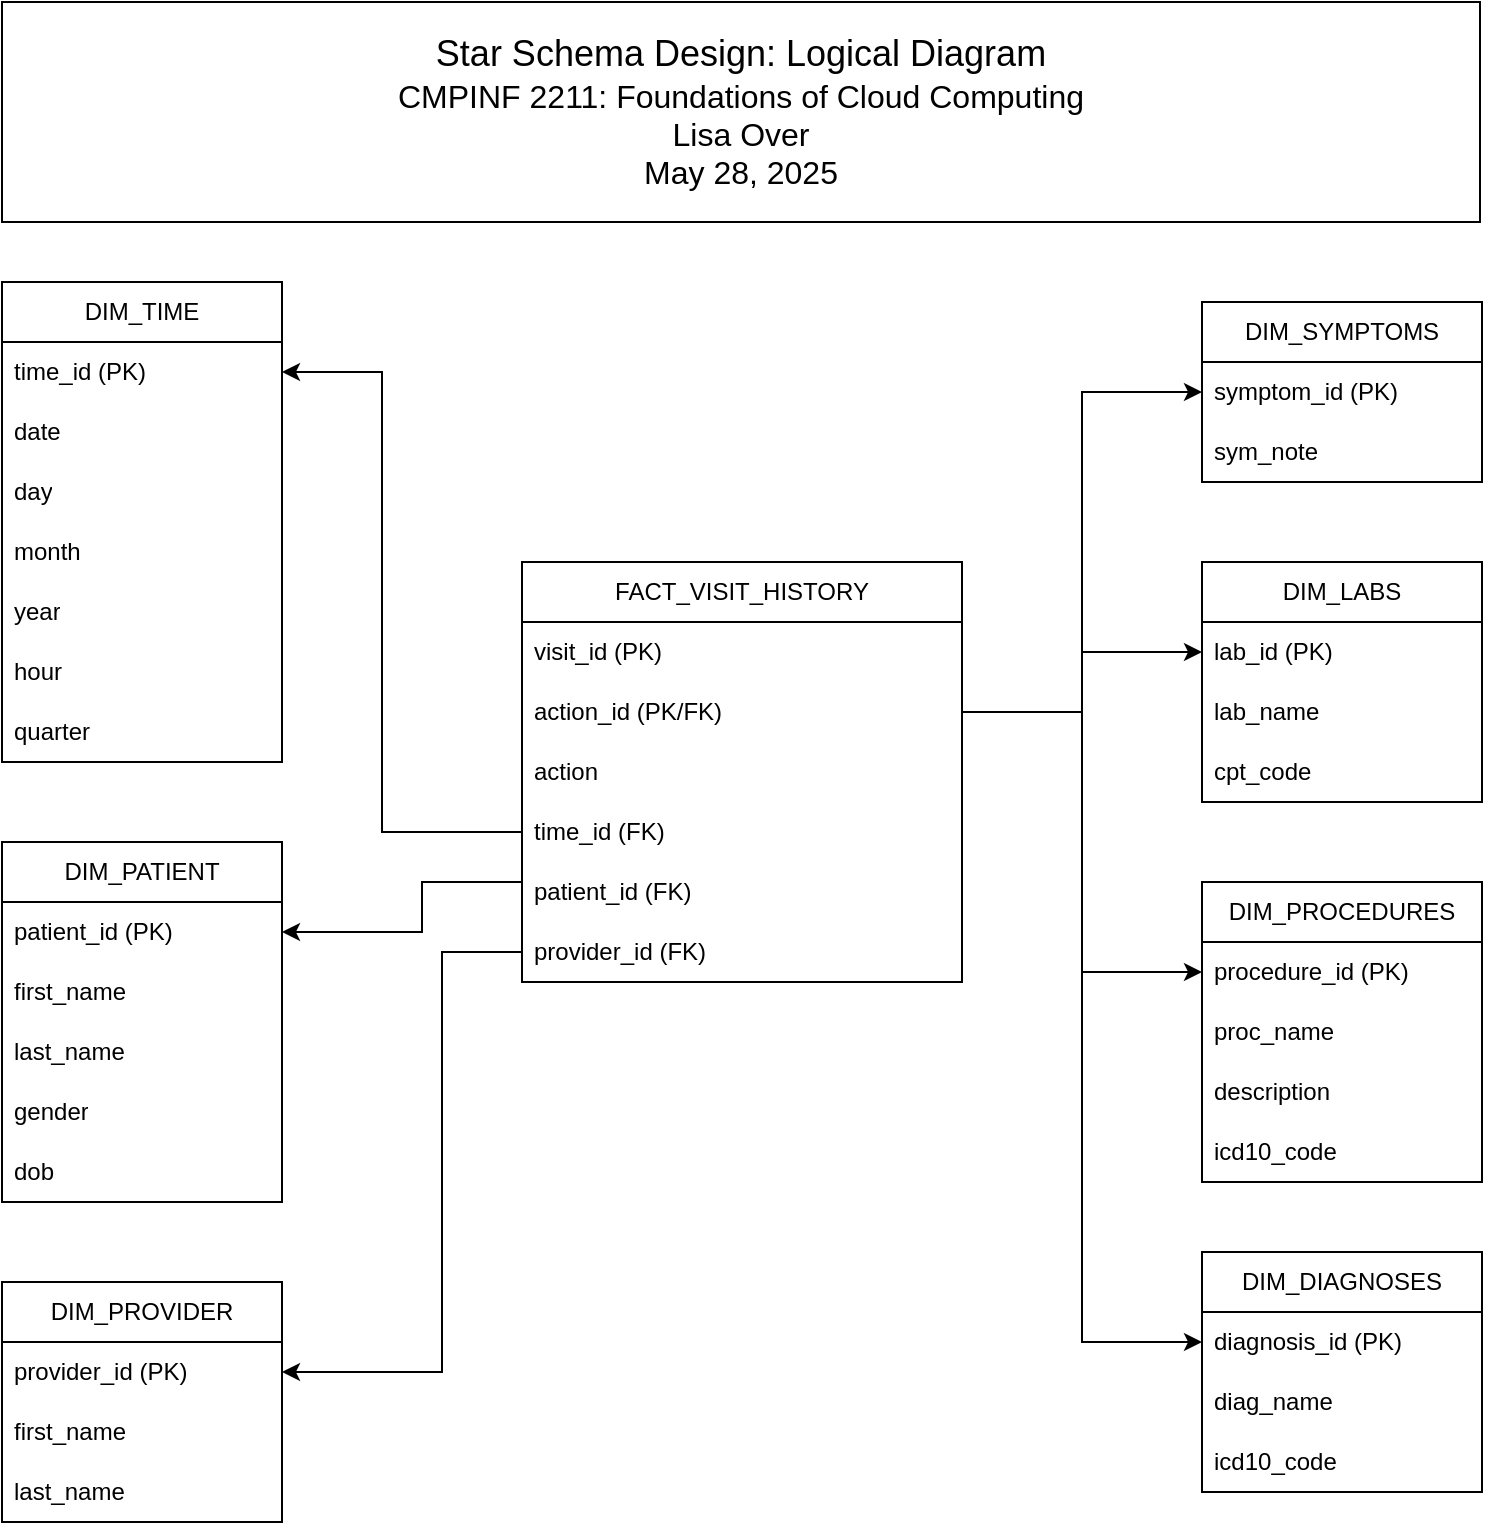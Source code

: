<mxfile version="27.0.9">
  <diagram name="Page-1" id="A3zh73i4j1TpFUD3K1uN">
    <mxGraphModel dx="942" dy="1663" grid="1" gridSize="10" guides="1" tooltips="1" connect="1" arrows="1" fold="1" page="1" pageScale="1" pageWidth="850" pageHeight="1100" math="0" shadow="0">
      <root>
        <mxCell id="0" />
        <mxCell id="1" parent="0" />
        <mxCell id="DLNXsr5lxC3770AfFGbQ-2" value="FACT_VISIT_HISTORY" style="swimlane;fontStyle=0;childLayout=stackLayout;horizontal=1;startSize=30;horizontalStack=0;resizeParent=1;resizeParentMax=0;resizeLast=0;collapsible=1;marginBottom=0;whiteSpace=wrap;html=1;" parent="1" vertex="1">
          <mxGeometry x="311" y="-790" width="220" height="210" as="geometry">
            <mxRectangle x="210" y="70" width="170" height="30" as="alternateBounds" />
          </mxGeometry>
        </mxCell>
        <mxCell id="DLNXsr5lxC3770AfFGbQ-3" value="visit_id (PK)" style="text;strokeColor=none;fillColor=none;align=left;verticalAlign=middle;spacingLeft=4;spacingRight=4;overflow=hidden;points=[[0,0.5],[1,0.5]];portConstraint=eastwest;rotatable=0;whiteSpace=wrap;html=1;" parent="DLNXsr5lxC3770AfFGbQ-2" vertex="1">
          <mxGeometry y="30" width="220" height="30" as="geometry" />
        </mxCell>
        <mxCell id="DLNXsr5lxC3770AfFGbQ-8" value="action_id (PK/FK)" style="text;strokeColor=none;fillColor=none;align=left;verticalAlign=middle;spacingLeft=4;spacingRight=4;overflow=hidden;points=[[0,0.5],[1,0.5]];portConstraint=eastwest;rotatable=0;whiteSpace=wrap;html=1;" parent="DLNXsr5lxC3770AfFGbQ-2" vertex="1">
          <mxGeometry y="60" width="220" height="30" as="geometry" />
        </mxCell>
        <mxCell id="DLNXsr5lxC3770AfFGbQ-7" value="action" style="text;strokeColor=none;fillColor=none;align=left;verticalAlign=middle;spacingLeft=4;spacingRight=4;overflow=hidden;points=[[0,0.5],[1,0.5]];portConstraint=eastwest;rotatable=0;whiteSpace=wrap;html=1;" parent="DLNXsr5lxC3770AfFGbQ-2" vertex="1">
          <mxGeometry y="90" width="220" height="30" as="geometry" />
        </mxCell>
        <mxCell id="DLNXsr5lxC3770AfFGbQ-10" value="time_id (FK)" style="text;strokeColor=none;fillColor=none;align=left;verticalAlign=middle;spacingLeft=4;spacingRight=4;overflow=hidden;points=[[0,0.5],[1,0.5]];portConstraint=eastwest;rotatable=0;whiteSpace=wrap;html=1;" parent="DLNXsr5lxC3770AfFGbQ-2" vertex="1">
          <mxGeometry y="120" width="220" height="30" as="geometry" />
        </mxCell>
        <mxCell id="DLNXsr5lxC3770AfFGbQ-4" value="patient_id (FK)" style="text;strokeColor=none;fillColor=none;align=left;verticalAlign=middle;spacingLeft=4;spacingRight=4;overflow=hidden;points=[[0,0.5],[1,0.5]];portConstraint=eastwest;rotatable=0;whiteSpace=wrap;html=1;" parent="DLNXsr5lxC3770AfFGbQ-2" vertex="1">
          <mxGeometry y="150" width="220" height="30" as="geometry" />
        </mxCell>
        <mxCell id="DLNXsr5lxC3770AfFGbQ-5" value="provider_id&amp;nbsp;(FK)" style="text;strokeColor=none;fillColor=none;align=left;verticalAlign=middle;spacingLeft=4;spacingRight=4;overflow=hidden;points=[[0,0.5],[1,0.5]];portConstraint=eastwest;rotatable=0;whiteSpace=wrap;html=1;" parent="DLNXsr5lxC3770AfFGbQ-2" vertex="1">
          <mxGeometry y="180" width="220" height="30" as="geometry" />
        </mxCell>
        <mxCell id="DLNXsr5lxC3770AfFGbQ-14" value="DIM_TIME" style="swimlane;fontStyle=0;childLayout=stackLayout;horizontal=1;startSize=30;horizontalStack=0;resizeParent=1;resizeParentMax=0;resizeLast=0;collapsible=1;marginBottom=0;whiteSpace=wrap;html=1;" parent="1" vertex="1">
          <mxGeometry x="51" y="-930" width="140" height="240" as="geometry" />
        </mxCell>
        <mxCell id="DLNXsr5lxC3770AfFGbQ-15" value="time_id (PK)" style="text;strokeColor=none;fillColor=none;align=left;verticalAlign=middle;spacingLeft=4;spacingRight=4;overflow=hidden;points=[[0,0.5],[1,0.5]];portConstraint=eastwest;rotatable=0;whiteSpace=wrap;html=1;" parent="DLNXsr5lxC3770AfFGbQ-14" vertex="1">
          <mxGeometry y="30" width="140" height="30" as="geometry" />
        </mxCell>
        <mxCell id="DLNXsr5lxC3770AfFGbQ-16" value="date" style="text;strokeColor=none;fillColor=none;align=left;verticalAlign=middle;spacingLeft=4;spacingRight=4;overflow=hidden;points=[[0,0.5],[1,0.5]];portConstraint=eastwest;rotatable=0;whiteSpace=wrap;html=1;" parent="DLNXsr5lxC3770AfFGbQ-14" vertex="1">
          <mxGeometry y="60" width="140" height="30" as="geometry" />
        </mxCell>
        <mxCell id="DLNXsr5lxC3770AfFGbQ-17" value="day" style="text;strokeColor=none;fillColor=none;align=left;verticalAlign=middle;spacingLeft=4;spacingRight=4;overflow=hidden;points=[[0,0.5],[1,0.5]];portConstraint=eastwest;rotatable=0;whiteSpace=wrap;html=1;" parent="DLNXsr5lxC3770AfFGbQ-14" vertex="1">
          <mxGeometry y="90" width="140" height="30" as="geometry" />
        </mxCell>
        <mxCell id="DLNXsr5lxC3770AfFGbQ-18" value="month" style="text;strokeColor=none;fillColor=none;align=left;verticalAlign=middle;spacingLeft=4;spacingRight=4;overflow=hidden;points=[[0,0.5],[1,0.5]];portConstraint=eastwest;rotatable=0;whiteSpace=wrap;html=1;" parent="DLNXsr5lxC3770AfFGbQ-14" vertex="1">
          <mxGeometry y="120" width="140" height="30" as="geometry" />
        </mxCell>
        <mxCell id="DLNXsr5lxC3770AfFGbQ-19" value="year" style="text;strokeColor=none;fillColor=none;align=left;verticalAlign=middle;spacingLeft=4;spacingRight=4;overflow=hidden;points=[[0,0.5],[1,0.5]];portConstraint=eastwest;rotatable=0;whiteSpace=wrap;html=1;" parent="DLNXsr5lxC3770AfFGbQ-14" vertex="1">
          <mxGeometry y="150" width="140" height="30" as="geometry" />
        </mxCell>
        <mxCell id="DLNXsr5lxC3770AfFGbQ-20" value="hour" style="text;strokeColor=none;fillColor=none;align=left;verticalAlign=middle;spacingLeft=4;spacingRight=4;overflow=hidden;points=[[0,0.5],[1,0.5]];portConstraint=eastwest;rotatable=0;whiteSpace=wrap;html=1;" parent="DLNXsr5lxC3770AfFGbQ-14" vertex="1">
          <mxGeometry y="180" width="140" height="30" as="geometry" />
        </mxCell>
        <mxCell id="DLNXsr5lxC3770AfFGbQ-21" value="quarter" style="text;strokeColor=none;fillColor=none;align=left;verticalAlign=middle;spacingLeft=4;spacingRight=4;overflow=hidden;points=[[0,0.5],[1,0.5]];portConstraint=eastwest;rotatable=0;whiteSpace=wrap;html=1;" parent="DLNXsr5lxC3770AfFGbQ-14" vertex="1">
          <mxGeometry y="210" width="140" height="30" as="geometry" />
        </mxCell>
        <mxCell id="L_Xo5fy1KZ5IT5YEGmSx-4" value="DIM_PATIENT" style="swimlane;fontStyle=0;childLayout=stackLayout;horizontal=1;startSize=30;horizontalStack=0;resizeParent=1;resizeParentMax=0;resizeLast=0;collapsible=1;marginBottom=0;whiteSpace=wrap;html=1;" vertex="1" parent="1">
          <mxGeometry x="51" y="-650" width="140" height="180" as="geometry" />
        </mxCell>
        <mxCell id="L_Xo5fy1KZ5IT5YEGmSx-5" value="patient_id (PK)" style="text;strokeColor=none;fillColor=none;align=left;verticalAlign=middle;spacingLeft=4;spacingRight=4;overflow=hidden;points=[[0,0.5],[1,0.5]];portConstraint=eastwest;rotatable=0;whiteSpace=wrap;html=1;" vertex="1" parent="L_Xo5fy1KZ5IT5YEGmSx-4">
          <mxGeometry y="30" width="140" height="30" as="geometry" />
        </mxCell>
        <mxCell id="L_Xo5fy1KZ5IT5YEGmSx-6" value="first_name" style="text;strokeColor=none;fillColor=none;align=left;verticalAlign=middle;spacingLeft=4;spacingRight=4;overflow=hidden;points=[[0,0.5],[1,0.5]];portConstraint=eastwest;rotatable=0;whiteSpace=wrap;html=1;" vertex="1" parent="L_Xo5fy1KZ5IT5YEGmSx-4">
          <mxGeometry y="60" width="140" height="30" as="geometry" />
        </mxCell>
        <mxCell id="L_Xo5fy1KZ5IT5YEGmSx-7" value="last_name" style="text;strokeColor=none;fillColor=none;align=left;verticalAlign=middle;spacingLeft=4;spacingRight=4;overflow=hidden;points=[[0,0.5],[1,0.5]];portConstraint=eastwest;rotatable=0;whiteSpace=wrap;html=1;" vertex="1" parent="L_Xo5fy1KZ5IT5YEGmSx-4">
          <mxGeometry y="90" width="140" height="30" as="geometry" />
        </mxCell>
        <mxCell id="L_Xo5fy1KZ5IT5YEGmSx-8" value="gender" style="text;strokeColor=none;fillColor=none;align=left;verticalAlign=middle;spacingLeft=4;spacingRight=4;overflow=hidden;points=[[0,0.5],[1,0.5]];portConstraint=eastwest;rotatable=0;whiteSpace=wrap;html=1;" vertex="1" parent="L_Xo5fy1KZ5IT5YEGmSx-4">
          <mxGeometry y="120" width="140" height="30" as="geometry" />
        </mxCell>
        <mxCell id="L_Xo5fy1KZ5IT5YEGmSx-9" value="dob" style="text;strokeColor=none;fillColor=none;align=left;verticalAlign=middle;spacingLeft=4;spacingRight=4;overflow=hidden;points=[[0,0.5],[1,0.5]];portConstraint=eastwest;rotatable=0;whiteSpace=wrap;html=1;" vertex="1" parent="L_Xo5fy1KZ5IT5YEGmSx-4">
          <mxGeometry y="150" width="140" height="30" as="geometry" />
        </mxCell>
        <mxCell id="L_Xo5fy1KZ5IT5YEGmSx-10" value="DIM_PROVIDER" style="swimlane;fontStyle=0;childLayout=stackLayout;horizontal=1;startSize=30;horizontalStack=0;resizeParent=1;resizeParentMax=0;resizeLast=0;collapsible=1;marginBottom=0;whiteSpace=wrap;html=1;" vertex="1" parent="1">
          <mxGeometry x="51" y="-430" width="140" height="120" as="geometry" />
        </mxCell>
        <mxCell id="L_Xo5fy1KZ5IT5YEGmSx-11" value="provider_id (PK)" style="text;strokeColor=none;fillColor=none;align=left;verticalAlign=middle;spacingLeft=4;spacingRight=4;overflow=hidden;points=[[0,0.5],[1,0.5]];portConstraint=eastwest;rotatable=0;whiteSpace=wrap;html=1;" vertex="1" parent="L_Xo5fy1KZ5IT5YEGmSx-10">
          <mxGeometry y="30" width="140" height="30" as="geometry" />
        </mxCell>
        <mxCell id="L_Xo5fy1KZ5IT5YEGmSx-12" value="first_name" style="text;strokeColor=none;fillColor=none;align=left;verticalAlign=middle;spacingLeft=4;spacingRight=4;overflow=hidden;points=[[0,0.5],[1,0.5]];portConstraint=eastwest;rotatable=0;whiteSpace=wrap;html=1;" vertex="1" parent="L_Xo5fy1KZ5IT5YEGmSx-10">
          <mxGeometry y="60" width="140" height="30" as="geometry" />
        </mxCell>
        <mxCell id="L_Xo5fy1KZ5IT5YEGmSx-13" value="last_name" style="text;strokeColor=none;fillColor=none;align=left;verticalAlign=middle;spacingLeft=4;spacingRight=4;overflow=hidden;points=[[0,0.5],[1,0.5]];portConstraint=eastwest;rotatable=0;whiteSpace=wrap;html=1;" vertex="1" parent="L_Xo5fy1KZ5IT5YEGmSx-10">
          <mxGeometry y="90" width="140" height="30" as="geometry" />
        </mxCell>
        <mxCell id="L_Xo5fy1KZ5IT5YEGmSx-18" value="DIM_PROCEDURES" style="swimlane;fontStyle=0;childLayout=stackLayout;horizontal=1;startSize=30;horizontalStack=0;resizeParent=1;resizeParentMax=0;resizeLast=0;collapsible=1;marginBottom=0;whiteSpace=wrap;html=1;" vertex="1" parent="1">
          <mxGeometry x="651" y="-630" width="140" height="150" as="geometry" />
        </mxCell>
        <mxCell id="L_Xo5fy1KZ5IT5YEGmSx-19" value="procedure_id (PK)" style="text;strokeColor=none;fillColor=none;align=left;verticalAlign=middle;spacingLeft=4;spacingRight=4;overflow=hidden;points=[[0,0.5],[1,0.5]];portConstraint=eastwest;rotatable=0;whiteSpace=wrap;html=1;" vertex="1" parent="L_Xo5fy1KZ5IT5YEGmSx-18">
          <mxGeometry y="30" width="140" height="30" as="geometry" />
        </mxCell>
        <mxCell id="L_Xo5fy1KZ5IT5YEGmSx-20" value="proc_name" style="text;strokeColor=none;fillColor=none;align=left;verticalAlign=middle;spacingLeft=4;spacingRight=4;overflow=hidden;points=[[0,0.5],[1,0.5]];portConstraint=eastwest;rotatable=0;whiteSpace=wrap;html=1;" vertex="1" parent="L_Xo5fy1KZ5IT5YEGmSx-18">
          <mxGeometry y="60" width="140" height="30" as="geometry" />
        </mxCell>
        <mxCell id="L_Xo5fy1KZ5IT5YEGmSx-21" value="description" style="text;strokeColor=none;fillColor=none;align=left;verticalAlign=middle;spacingLeft=4;spacingRight=4;overflow=hidden;points=[[0,0.5],[1,0.5]];portConstraint=eastwest;rotatable=0;whiteSpace=wrap;html=1;" vertex="1" parent="L_Xo5fy1KZ5IT5YEGmSx-18">
          <mxGeometry y="90" width="140" height="30" as="geometry" />
        </mxCell>
        <mxCell id="L_Xo5fy1KZ5IT5YEGmSx-36" value="icd10_code" style="text;strokeColor=none;fillColor=none;align=left;verticalAlign=middle;spacingLeft=4;spacingRight=4;overflow=hidden;points=[[0,0.5],[1,0.5]];portConstraint=eastwest;rotatable=0;whiteSpace=wrap;html=1;" vertex="1" parent="L_Xo5fy1KZ5IT5YEGmSx-18">
          <mxGeometry y="120" width="140" height="30" as="geometry" />
        </mxCell>
        <mxCell id="L_Xo5fy1KZ5IT5YEGmSx-22" value="DIM_DIAGNOSES" style="swimlane;fontStyle=0;childLayout=stackLayout;horizontal=1;startSize=30;horizontalStack=0;resizeParent=1;resizeParentMax=0;resizeLast=0;collapsible=1;marginBottom=0;whiteSpace=wrap;html=1;" vertex="1" parent="1">
          <mxGeometry x="651" y="-445" width="140" height="120" as="geometry" />
        </mxCell>
        <mxCell id="L_Xo5fy1KZ5IT5YEGmSx-23" value="diagnosis_id (PK)" style="text;strokeColor=none;fillColor=none;align=left;verticalAlign=middle;spacingLeft=4;spacingRight=4;overflow=hidden;points=[[0,0.5],[1,0.5]];portConstraint=eastwest;rotatable=0;whiteSpace=wrap;html=1;" vertex="1" parent="L_Xo5fy1KZ5IT5YEGmSx-22">
          <mxGeometry y="30" width="140" height="30" as="geometry" />
        </mxCell>
        <mxCell id="L_Xo5fy1KZ5IT5YEGmSx-24" value="diag_name" style="text;strokeColor=none;fillColor=none;align=left;verticalAlign=middle;spacingLeft=4;spacingRight=4;overflow=hidden;points=[[0,0.5],[1,0.5]];portConstraint=eastwest;rotatable=0;whiteSpace=wrap;html=1;" vertex="1" parent="L_Xo5fy1KZ5IT5YEGmSx-22">
          <mxGeometry y="60" width="140" height="30" as="geometry" />
        </mxCell>
        <mxCell id="L_Xo5fy1KZ5IT5YEGmSx-25" value="icd10_code" style="text;strokeColor=none;fillColor=none;align=left;verticalAlign=middle;spacingLeft=4;spacingRight=4;overflow=hidden;points=[[0,0.5],[1,0.5]];portConstraint=eastwest;rotatable=0;whiteSpace=wrap;html=1;" vertex="1" parent="L_Xo5fy1KZ5IT5YEGmSx-22">
          <mxGeometry y="90" width="140" height="30" as="geometry" />
        </mxCell>
        <mxCell id="L_Xo5fy1KZ5IT5YEGmSx-26" value="DIM_SYMPTOMS" style="swimlane;fontStyle=0;childLayout=stackLayout;horizontal=1;startSize=30;horizontalStack=0;resizeParent=1;resizeParentMax=0;resizeLast=0;collapsible=1;marginBottom=0;whiteSpace=wrap;html=1;" vertex="1" parent="1">
          <mxGeometry x="651" y="-920" width="140" height="90" as="geometry" />
        </mxCell>
        <mxCell id="L_Xo5fy1KZ5IT5YEGmSx-27" value="symptom_id (PK)" style="text;strokeColor=none;fillColor=none;align=left;verticalAlign=middle;spacingLeft=4;spacingRight=4;overflow=hidden;points=[[0,0.5],[1,0.5]];portConstraint=eastwest;rotatable=0;whiteSpace=wrap;html=1;" vertex="1" parent="L_Xo5fy1KZ5IT5YEGmSx-26">
          <mxGeometry y="30" width="140" height="30" as="geometry" />
        </mxCell>
        <mxCell id="L_Xo5fy1KZ5IT5YEGmSx-28" value="sym_note" style="text;strokeColor=none;fillColor=none;align=left;verticalAlign=middle;spacingLeft=4;spacingRight=4;overflow=hidden;points=[[0,0.5],[1,0.5]];portConstraint=eastwest;rotatable=0;whiteSpace=wrap;html=1;" vertex="1" parent="L_Xo5fy1KZ5IT5YEGmSx-26">
          <mxGeometry y="60" width="140" height="30" as="geometry" />
        </mxCell>
        <mxCell id="L_Xo5fy1KZ5IT5YEGmSx-39" style="edgeStyle=orthogonalEdgeStyle;rounded=0;orthogonalLoop=1;jettySize=auto;html=1;exitX=1;exitY=0.5;exitDx=0;exitDy=0;entryX=0;entryY=0.5;entryDx=0;entryDy=0;" edge="1" parent="1" source="DLNXsr5lxC3770AfFGbQ-8" target="L_Xo5fy1KZ5IT5YEGmSx-31">
          <mxGeometry relative="1" as="geometry" />
        </mxCell>
        <mxCell id="L_Xo5fy1KZ5IT5YEGmSx-40" style="edgeStyle=orthogonalEdgeStyle;rounded=0;orthogonalLoop=1;jettySize=auto;html=1;exitX=1;exitY=0.5;exitDx=0;exitDy=0;entryX=0;entryY=0.5;entryDx=0;entryDy=0;" edge="1" parent="1" source="DLNXsr5lxC3770AfFGbQ-8" target="L_Xo5fy1KZ5IT5YEGmSx-27">
          <mxGeometry relative="1" as="geometry" />
        </mxCell>
        <mxCell id="L_Xo5fy1KZ5IT5YEGmSx-41" style="edgeStyle=orthogonalEdgeStyle;rounded=0;orthogonalLoop=1;jettySize=auto;html=1;exitX=1;exitY=0.5;exitDx=0;exitDy=0;entryX=0;entryY=0.5;entryDx=0;entryDy=0;" edge="1" parent="1" source="DLNXsr5lxC3770AfFGbQ-8" target="L_Xo5fy1KZ5IT5YEGmSx-23">
          <mxGeometry relative="1" as="geometry" />
        </mxCell>
        <mxCell id="L_Xo5fy1KZ5IT5YEGmSx-42" style="edgeStyle=orthogonalEdgeStyle;rounded=0;orthogonalLoop=1;jettySize=auto;html=1;exitX=0;exitY=0.5;exitDx=0;exitDy=0;entryX=1;entryY=0.5;entryDx=0;entryDy=0;" edge="1" parent="1" source="DLNXsr5lxC3770AfFGbQ-10" target="DLNXsr5lxC3770AfFGbQ-15">
          <mxGeometry relative="1" as="geometry">
            <Array as="points">
              <mxPoint x="241" y="-655" />
              <mxPoint x="241" y="-885" />
            </Array>
          </mxGeometry>
        </mxCell>
        <mxCell id="L_Xo5fy1KZ5IT5YEGmSx-43" style="edgeStyle=orthogonalEdgeStyle;rounded=0;orthogonalLoop=1;jettySize=auto;html=1;exitX=0;exitY=0.5;exitDx=0;exitDy=0;entryX=1;entryY=0.5;entryDx=0;entryDy=0;" edge="1" parent="1" source="DLNXsr5lxC3770AfFGbQ-4" target="L_Xo5fy1KZ5IT5YEGmSx-5">
          <mxGeometry relative="1" as="geometry">
            <Array as="points">
              <mxPoint x="311" y="-630" />
              <mxPoint x="261" y="-630" />
              <mxPoint x="261" y="-605" />
            </Array>
          </mxGeometry>
        </mxCell>
        <mxCell id="L_Xo5fy1KZ5IT5YEGmSx-44" style="edgeStyle=orthogonalEdgeStyle;rounded=0;orthogonalLoop=1;jettySize=auto;html=1;exitX=0;exitY=0.5;exitDx=0;exitDy=0;entryX=1;entryY=0.5;entryDx=0;entryDy=0;" edge="1" parent="1" source="DLNXsr5lxC3770AfFGbQ-5" target="L_Xo5fy1KZ5IT5YEGmSx-11">
          <mxGeometry relative="1" as="geometry">
            <Array as="points">
              <mxPoint x="271" y="-595" />
              <mxPoint x="271" y="-385" />
            </Array>
          </mxGeometry>
        </mxCell>
        <mxCell id="L_Xo5fy1KZ5IT5YEGmSx-45" value="" style="edgeStyle=orthogonalEdgeStyle;rounded=0;orthogonalLoop=1;jettySize=auto;html=1;exitX=1;exitY=0.5;exitDx=0;exitDy=0;entryX=0;entryY=0.5;entryDx=0;entryDy=0;" edge="1" parent="1" source="DLNXsr5lxC3770AfFGbQ-8" target="L_Xo5fy1KZ5IT5YEGmSx-19">
          <mxGeometry relative="1" as="geometry">
            <mxPoint x="531" y="-715" as="sourcePoint" />
            <mxPoint x="651" y="-880" as="targetPoint" />
          </mxGeometry>
        </mxCell>
        <mxCell id="L_Xo5fy1KZ5IT5YEGmSx-30" value="DIM_LABS" style="swimlane;fontStyle=0;childLayout=stackLayout;horizontal=1;startSize=30;horizontalStack=0;resizeParent=1;resizeParentMax=0;resizeLast=0;collapsible=1;marginBottom=0;whiteSpace=wrap;html=1;" vertex="1" parent="1">
          <mxGeometry x="651" y="-790" width="140" height="120" as="geometry" />
        </mxCell>
        <mxCell id="L_Xo5fy1KZ5IT5YEGmSx-31" value="lab_id (PK)" style="text;strokeColor=none;fillColor=none;align=left;verticalAlign=middle;spacingLeft=4;spacingRight=4;overflow=hidden;points=[[0,0.5],[1,0.5]];portConstraint=eastwest;rotatable=0;whiteSpace=wrap;html=1;" vertex="1" parent="L_Xo5fy1KZ5IT5YEGmSx-30">
          <mxGeometry y="30" width="140" height="30" as="geometry" />
        </mxCell>
        <mxCell id="L_Xo5fy1KZ5IT5YEGmSx-32" value="lab_name" style="text;strokeColor=none;fillColor=none;align=left;verticalAlign=middle;spacingLeft=4;spacingRight=4;overflow=hidden;points=[[0,0.5],[1,0.5]];portConstraint=eastwest;rotatable=0;whiteSpace=wrap;html=1;" vertex="1" parent="L_Xo5fy1KZ5IT5YEGmSx-30">
          <mxGeometry y="60" width="140" height="30" as="geometry" />
        </mxCell>
        <mxCell id="L_Xo5fy1KZ5IT5YEGmSx-33" value="cpt_code" style="text;strokeColor=none;fillColor=none;align=left;verticalAlign=middle;spacingLeft=4;spacingRight=4;overflow=hidden;points=[[0,0.5],[1,0.5]];portConstraint=eastwest;rotatable=0;whiteSpace=wrap;html=1;" vertex="1" parent="L_Xo5fy1KZ5IT5YEGmSx-30">
          <mxGeometry y="90" width="140" height="30" as="geometry" />
        </mxCell>
        <mxCell id="L_Xo5fy1KZ5IT5YEGmSx-48" value="&lt;font style=&quot;font-size: 18px;&quot;&gt;Star Schema Design: Logical Diagram&lt;/font&gt;&lt;div&gt;&lt;font size=&quot;3&quot;&gt;CMPINF 2211: Foundations of Cloud Computing&lt;br&gt;&lt;/font&gt;&lt;div&gt;&lt;font size=&quot;3&quot;&gt;Lisa Over&lt;/font&gt;&lt;/div&gt;&lt;div&gt;&lt;font size=&quot;3&quot;&gt;May 28, 2025&lt;/font&gt;&lt;/div&gt;&lt;/div&gt;" style="rounded=0;whiteSpace=wrap;html=1;" vertex="1" parent="1">
          <mxGeometry x="51" y="-1070" width="739" height="110" as="geometry" />
        </mxCell>
      </root>
    </mxGraphModel>
  </diagram>
</mxfile>
